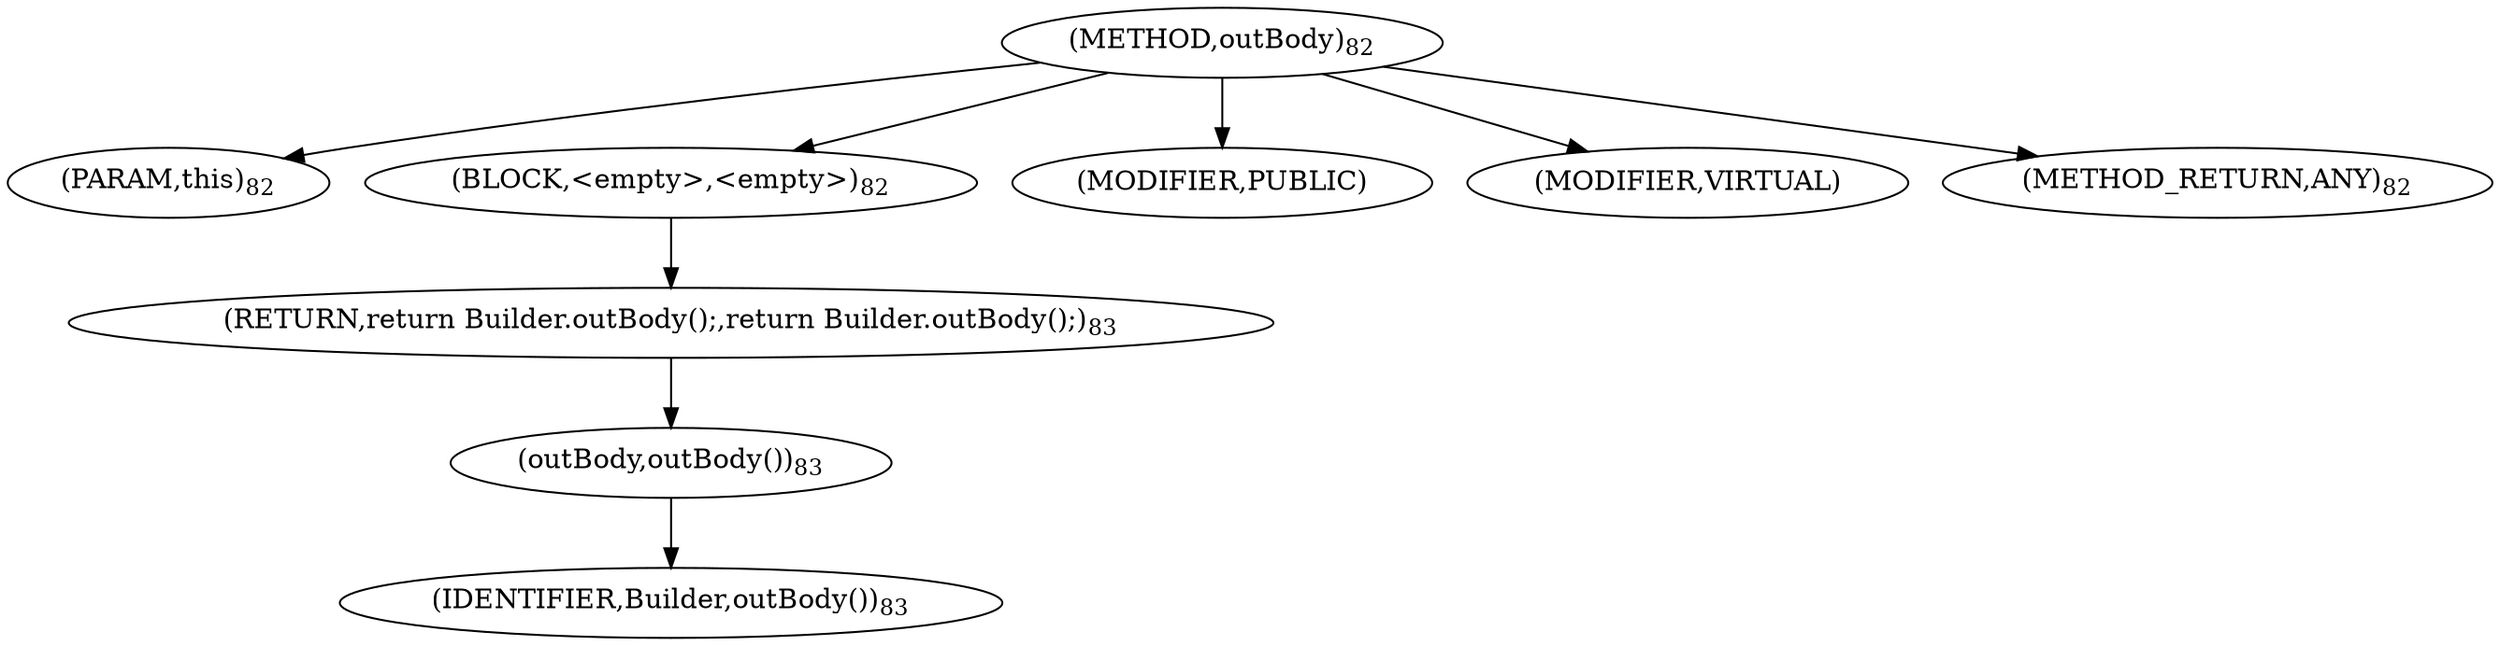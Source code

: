 digraph "outBody" {  
"162" [label = <(METHOD,outBody)<SUB>82</SUB>> ]
"163" [label = <(PARAM,this)<SUB>82</SUB>> ]
"164" [label = <(BLOCK,&lt;empty&gt;,&lt;empty&gt;)<SUB>82</SUB>> ]
"165" [label = <(RETURN,return Builder.outBody();,return Builder.outBody();)<SUB>83</SUB>> ]
"166" [label = <(outBody,outBody())<SUB>83</SUB>> ]
"167" [label = <(IDENTIFIER,Builder,outBody())<SUB>83</SUB>> ]
"168" [label = <(MODIFIER,PUBLIC)> ]
"169" [label = <(MODIFIER,VIRTUAL)> ]
"170" [label = <(METHOD_RETURN,ANY)<SUB>82</SUB>> ]
  "162" -> "163" 
  "162" -> "164" 
  "162" -> "168" 
  "162" -> "169" 
  "162" -> "170" 
  "164" -> "165" 
  "165" -> "166" 
  "166" -> "167" 
}
